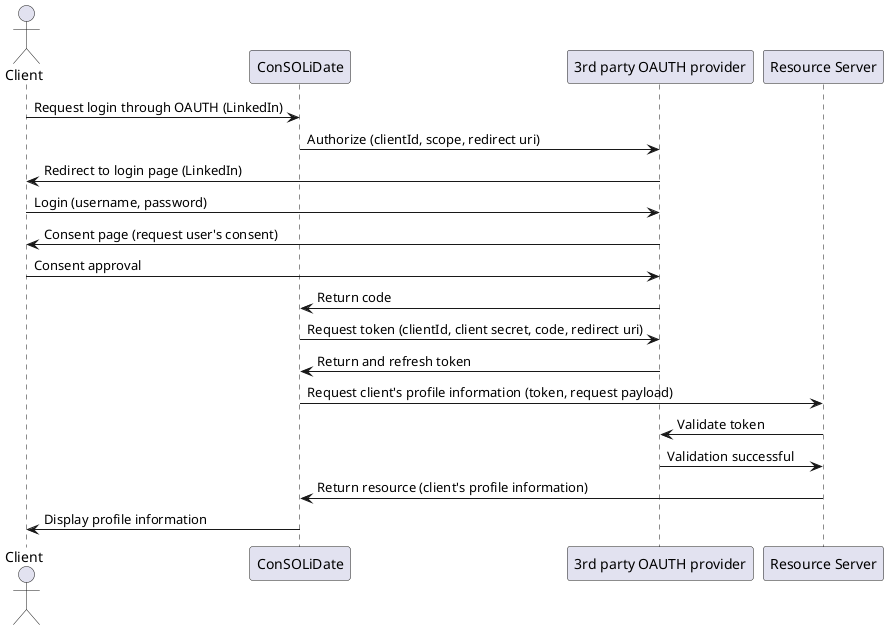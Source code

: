 @startuml
actor Client
participant "ConSOLiDate" as consolidate
participant "3rd party OAUTH provider" as OauthServer
participant "Resource Server" as ResourceServer

Client -> consolidate: Request login through OAUTH (LinkedIn)
consolidate -> OauthServer: Authorize (clientId, scope, redirect uri)
OauthServer -> Client: Redirect to login page (LinkedIn)


Client -> OauthServer: Login (username, password)
OauthServer -> Client: Consent page (request user's consent)
Client -> OauthServer: Consent approval
OauthServer -> consolidate: Return code

consolidate -> OauthServer: Request token (clientId, client secret, code, redirect uri)
OauthServer -> consolidate: Return and refresh token

consolidate -> ResourceServer: Request client's profile information (token, request payload)
ResourceServer -> OauthServer: Validate token
OauthServer -> ResourceServer: Validation successful
ResourceServer -> consolidate: Return resource (client's profile information)
consolidate -> Client: Display profile information


@enduml